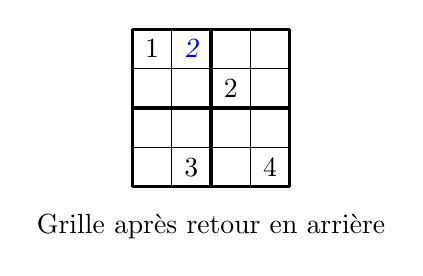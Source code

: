 % Sudoku
% Author: Roberto Bonvallet
\begin{tikzpicture}[scale=0.5]

\makeatletter
\ifx\c@row\undefined\newcounter{row}\fi
\ifx\c@col\undefined\newcounter{col}\fi
\makeatother

% \newcounter{row}
% \newcounter{col}

\newcommand\setrow[4]{
  \setcounter{col}{1}
  \foreach \n in {#1, #2, #3, #4} {
    \edef\x{\value{col} - 0.5}
    \edef\y{4.5 - \value{row}}
    \node[anchor=center] at (\x, \y) {\n};
    \stepcounter{col}
  }
  \stepcounter{row}
}

  \begin{scope}
    \draw (0, 0) grid (4, 4);
    \draw[very thick, scale=2] (0, 0) grid (2, 2);

    \setcounter{row}{1}
    \setrow {1}{ }  { }{ }
    \setrow { }{ }  {2}{ }
    \setrow { }{ }  { }{ }
    \setrow { }{3}  { }{4}

    \node[anchor=center] at (2, -1) {Grille apr\`es retour en arri\`ere};
  \end{scope}

    \begin{scope}[blue, font=\slshape]
    \setcounter{row}{1}
    \setrow {}{2}  {}{ }
    \setrow { }{ }  {}{ }
    \setrow { }{ }  { }{ }
    \setrow { }{}  { }{}
  \end{scope}

\end{tikzpicture}